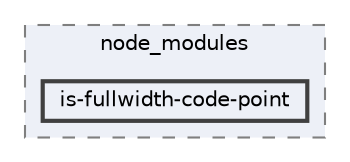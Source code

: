 digraph "pkiclassroomrescheduler/src/main/frontend/node_modules/is-fullwidth-code-point"
{
 // LATEX_PDF_SIZE
  bgcolor="transparent";
  edge [fontname=Helvetica,fontsize=10,labelfontname=Helvetica,labelfontsize=10];
  node [fontname=Helvetica,fontsize=10,shape=box,height=0.2,width=0.4];
  compound=true
  subgraph clusterdir_72953eda66ccb3a2722c28e1c3e6c23b {
    graph [ bgcolor="#edf0f7", pencolor="grey50", label="node_modules", fontname=Helvetica,fontsize=10 style="filled,dashed", URL="dir_72953eda66ccb3a2722c28e1c3e6c23b.html",tooltip=""]
  dir_2c9568c2b39266c71c5f45f4e3605a24 [label="is-fullwidth-code-point", fillcolor="#edf0f7", color="grey25", style="filled,bold", URL="dir_2c9568c2b39266c71c5f45f4e3605a24.html",tooltip=""];
  }
}
